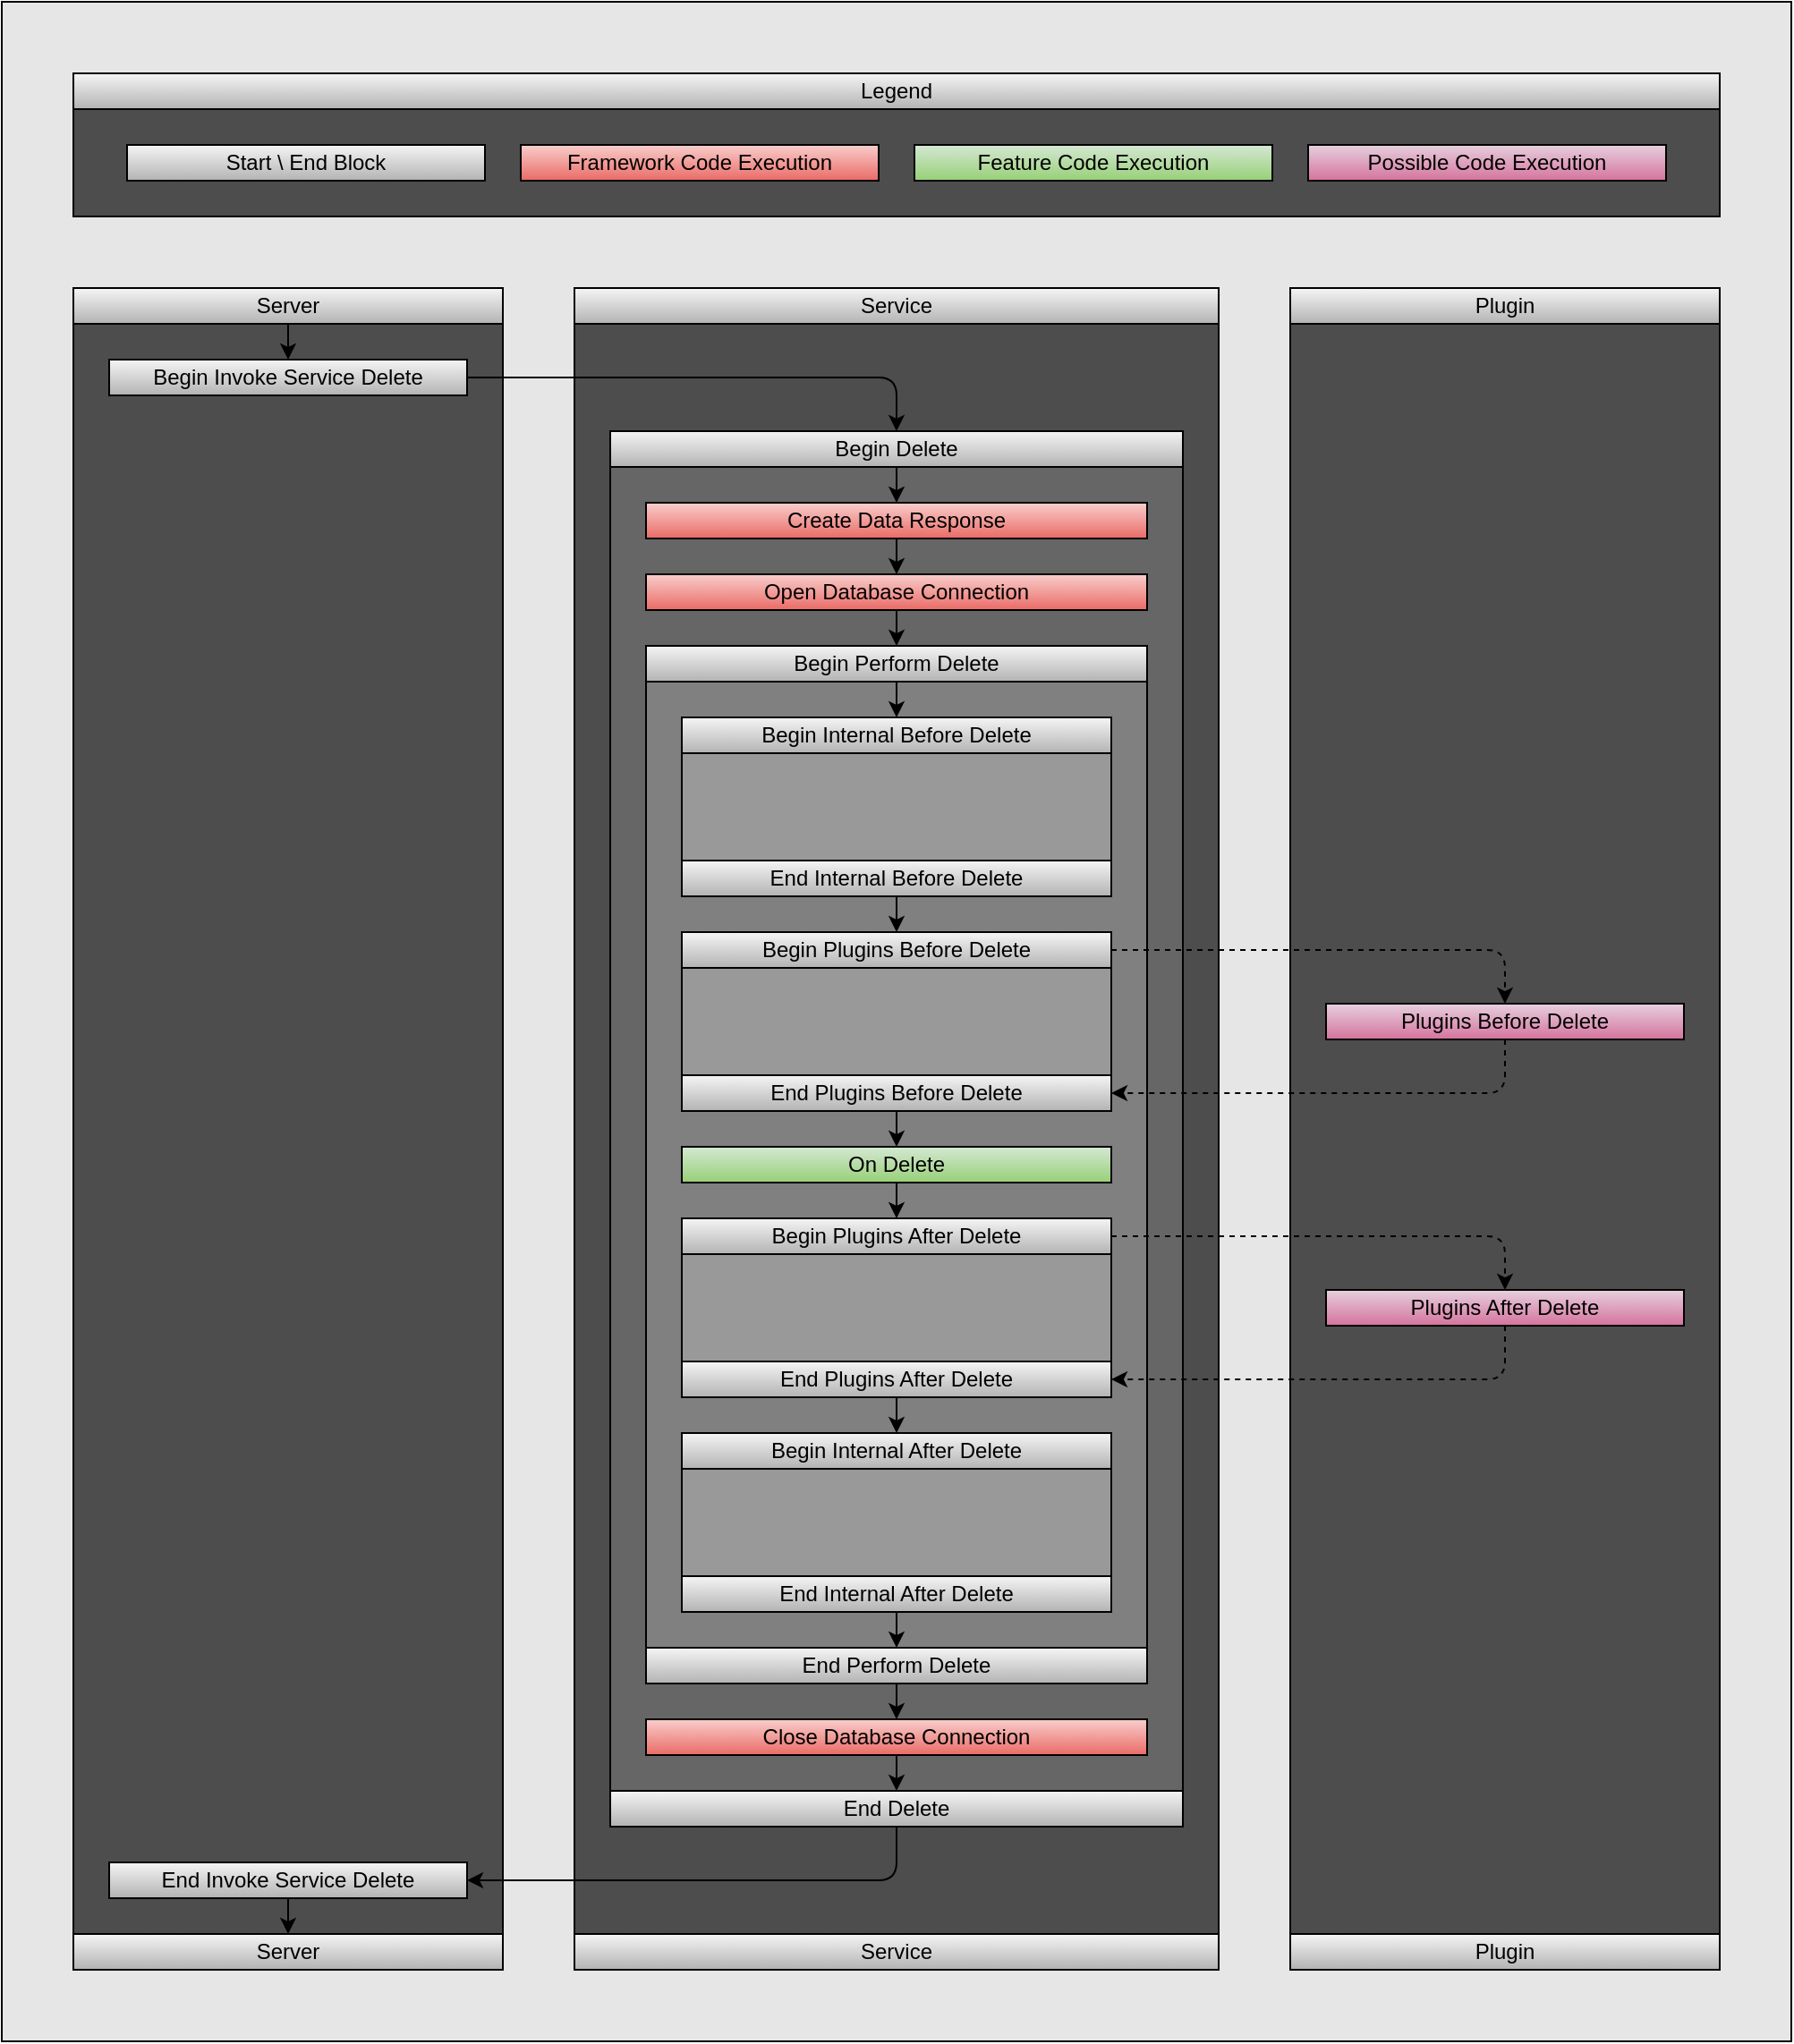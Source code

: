 <mxfile version="14.1.8" type="device"><diagram id="HNWjLrBCq9rm28dzeZr4" name="Delete"><mxGraphModel dx="2506" dy="494" grid="1" gridSize="10" guides="1" tooltips="1" connect="1" arrows="1" fold="1" page="1" pageScale="1" pageWidth="1654" pageHeight="2336" math="0" shadow="0"><root><mxCell id="0"/><mxCell id="1" parent="0"/><mxCell id="PxVj5bFwA-IYhnRBWTfU-13" value="" style="rounded=0;whiteSpace=wrap;html=1;fillColor=#E6E6E6;" parent="1" vertex="1"><mxGeometry x="-1327" y="598" width="1000" height="1140" as="geometry"/></mxCell><mxCell id="VHX8AWkkbje-xltNlNDn-1" value="" style="rounded=0;whiteSpace=wrap;html=1;fillColor=#4D4D4D;" parent="1" vertex="1"><mxGeometry x="-1287" y="778" width="240" height="900" as="geometry"/></mxCell><mxCell id="PxVj5bFwA-IYhnRBWTfU-9" value="" style="rounded=0;whiteSpace=wrap;html=1;fillColor=none;" parent="1" vertex="1"><mxGeometry x="-1007" y="818" width="360" height="820" as="geometry"/></mxCell><mxCell id="GY0qepNHjs3G2sfKEnmD-33" value="Plugin" style="rounded=0;whiteSpace=wrap;html=1;fillColor=#f5f5f5;gradientColor=#b3b3b3;" parent="1" vertex="1"><mxGeometry x="-607" y="1678" width="240" height="20" as="geometry"/></mxCell><mxCell id="GY0qepNHjs3G2sfKEnmD-31" value="" style="rounded=0;whiteSpace=wrap;html=1;fillColor=none;" parent="1" vertex="1"><mxGeometry x="-607" y="818" width="240" height="820" as="geometry"/></mxCell><mxCell id="GY0qepNHjs3G2sfKEnmD-28" value="" style="rounded=0;whiteSpace=wrap;html=1;fillColor=#4D4D4D;" parent="1" vertex="1"><mxGeometry x="-1007" y="778" width="360" height="900" as="geometry"/></mxCell><mxCell id="PxVj5bFwA-IYhnRBWTfU-8" value="Service" style="rounded=0;whiteSpace=wrap;html=1;fillColor=#f5f5f5;gradientColor=#b3b3b3;" parent="1" vertex="1"><mxGeometry x="-1007" y="758" width="360" height="20" as="geometry"/></mxCell><mxCell id="PxVj5bFwA-IYhnRBWTfU-10" value="Service" style="rounded=0;whiteSpace=wrap;html=1;fillColor=#f5f5f5;gradientColor=#b3b3b3;" parent="1" vertex="1"><mxGeometry x="-1007" y="1678" width="360" height="20" as="geometry"/></mxCell><mxCell id="PxVj5bFwA-IYhnRBWTfU-11" value="Plugin" style="rounded=0;whiteSpace=wrap;html=1;fillColor=#f5f5f5;gradientColor=#b3b3b3;" parent="1" vertex="1"><mxGeometry x="-607" y="758" width="240" height="20" as="geometry"/></mxCell><mxCell id="PxVj5bFwA-IYhnRBWTfU-12" value="" style="rounded=0;whiteSpace=wrap;html=1;fillColor=#4D4D4D;" parent="1" vertex="1"><mxGeometry x="-607" y="778" width="240" height="900" as="geometry"/></mxCell><mxCell id="PxVj5bFwA-IYhnRBWTfU-1" value="" style="rounded=0;whiteSpace=wrap;html=1;fillColor=#4D4D4D;" parent="1" vertex="1"><mxGeometry x="-1287" y="658" width="920" height="60" as="geometry"/></mxCell><mxCell id="PxVj5bFwA-IYhnRBWTfU-2" value="Legend" style="rounded=0;whiteSpace=wrap;html=1;fillColor=#f5f5f5;gradientColor=#b3b3b3;" parent="1" vertex="1"><mxGeometry x="-1287" y="638" width="920" height="20" as="geometry"/></mxCell><mxCell id="PxVj5bFwA-IYhnRBWTfU-3" value="Start \ End Block" style="rounded=0;whiteSpace=wrap;html=1;fillColor=#f5f5f5;gradientColor=#b3b3b3;" parent="1" vertex="1"><mxGeometry x="-1257" y="678" width="200" height="20" as="geometry"/></mxCell><mxCell id="PxVj5bFwA-IYhnRBWTfU-4" value="Framework Code Execution" style="rounded=0;whiteSpace=wrap;html=1;fillColor=#f8cecc;gradientColor=#ea6b66;" parent="1" vertex="1"><mxGeometry x="-1037" y="678" width="200" height="20" as="geometry"/></mxCell><mxCell id="PxVj5bFwA-IYhnRBWTfU-5" value="Feature Code Execution" style="rounded=0;whiteSpace=wrap;html=1;fillColor=#d5e8d4;gradientColor=#97d077;" parent="1" vertex="1"><mxGeometry x="-817" y="678" width="200" height="20" as="geometry"/></mxCell><mxCell id="PxVj5bFwA-IYhnRBWTfU-6" value="Possible Code Execution" style="rounded=0;whiteSpace=wrap;html=1;fillColor=#e6d0de;gradientColor=#d5739d;" parent="1" vertex="1"><mxGeometry x="-597" y="678" width="200" height="20" as="geometry"/></mxCell><mxCell id="GY0qepNHjs3G2sfKEnmD-22" value="" style="rounded=0;whiteSpace=wrap;html=1;fillColor=#666666;" parent="1" vertex="1"><mxGeometry x="-987" y="858" width="320" height="740" as="geometry"/></mxCell><mxCell id="GY0qepNHjs3G2sfKEnmD-23" value="Begin Delete" style="rounded=0;whiteSpace=wrap;html=1;fillColor=#f5f5f5;gradientColor=#b3b3b3;" parent="1" vertex="1"><mxGeometry x="-987" y="838" width="320" height="20" as="geometry"/></mxCell><mxCell id="GY0qepNHjs3G2sfKEnmD-24" value="End Delete" style="rounded=0;whiteSpace=wrap;html=1;fillColor=#f5f5f5;gradientColor=#b3b3b3;" parent="1" vertex="1"><mxGeometry x="-987" y="1598" width="320" height="20" as="geometry"/></mxCell><mxCell id="GY0qepNHjs3G2sfKEnmD-19" value="" style="rounded=0;whiteSpace=wrap;html=1;fillColor=#808080;" parent="1" vertex="1"><mxGeometry x="-967" y="978" width="280" height="540" as="geometry"/></mxCell><mxCell id="GY0qepNHjs3G2sfKEnmD-20" value="Begin Perform Delete" style="rounded=0;whiteSpace=wrap;html=1;fillColor=#f5f5f5;gradientColor=#b3b3b3;" parent="1" vertex="1"><mxGeometry x="-967" y="958" width="280" height="20" as="geometry"/></mxCell><mxCell id="GY0qepNHjs3G2sfKEnmD-21" value="End Perform Delete" style="rounded=0;whiteSpace=wrap;html=1;fillColor=#f5f5f5;gradientColor=#b3b3b3;" parent="1" vertex="1"><mxGeometry x="-967" y="1518" width="280" height="20" as="geometry"/></mxCell><mxCell id="GY0qepNHjs3G2sfKEnmD-25" value="Open Database Connection" style="rounded=0;whiteSpace=wrap;html=1;fillColor=#f8cecc;gradientColor=#ea6b66;" parent="1" vertex="1"><mxGeometry x="-967" y="918" width="280" height="20" as="geometry"/></mxCell><mxCell id="GY0qepNHjs3G2sfKEnmD-26" value="Close Database Connection" style="rounded=0;whiteSpace=wrap;html=1;fillColor=#f8cecc;gradientColor=#ea6b66;" parent="1" vertex="1"><mxGeometry x="-967" y="1558" width="280" height="20" as="geometry"/></mxCell><mxCell id="GY0qepNHjs3G2sfKEnmD-27" value="Create Data Response" style="rounded=0;whiteSpace=wrap;html=1;fillColor=#f8cecc;gradientColor=#ea6b66;" parent="1" vertex="1"><mxGeometry x="-967" y="878" width="280" height="20" as="geometry"/></mxCell><mxCell id="GY0qepNHjs3G2sfKEnmD-44" value="" style="endArrow=classic;html=1;exitX=0.5;exitY=1;exitDx=0;exitDy=0;entryX=0.5;entryY=0;entryDx=0;entryDy=0;" parent="1" source="GY0qepNHjs3G2sfKEnmD-23" target="GY0qepNHjs3G2sfKEnmD-27" edge="1"><mxGeometry width="50" height="50" relative="1" as="geometry"><mxPoint x="623" y="1618" as="sourcePoint"/><mxPoint x="673" y="1568" as="targetPoint"/></mxGeometry></mxCell><mxCell id="GY0qepNHjs3G2sfKEnmD-45" value="" style="endArrow=classic;html=1;exitX=0.5;exitY=1;exitDx=0;exitDy=0;entryX=0.5;entryY=0;entryDx=0;entryDy=0;" parent="1" source="GY0qepNHjs3G2sfKEnmD-27" target="GY0qepNHjs3G2sfKEnmD-25" edge="1"><mxGeometry width="50" height="50" relative="1" as="geometry"><mxPoint x="623" y="1618" as="sourcePoint"/><mxPoint x="673" y="1568" as="targetPoint"/></mxGeometry></mxCell><mxCell id="GY0qepNHjs3G2sfKEnmD-46" value="" style="endArrow=classic;html=1;exitX=0.5;exitY=1;exitDx=0;exitDy=0;entryX=0.5;entryY=0;entryDx=0;entryDy=0;" parent="1" source="GY0qepNHjs3G2sfKEnmD-25" target="GY0qepNHjs3G2sfKEnmD-20" edge="1"><mxGeometry width="50" height="50" relative="1" as="geometry"><mxPoint x="623" y="1618" as="sourcePoint"/><mxPoint x="673" y="1568" as="targetPoint"/></mxGeometry></mxCell><mxCell id="GY0qepNHjs3G2sfKEnmD-59" value="" style="endArrow=classic;html=1;exitX=0.5;exitY=1;exitDx=0;exitDy=0;entryX=0.5;entryY=0;entryDx=0;entryDy=0;" parent="1" source="GY0qepNHjs3G2sfKEnmD-21" target="GY0qepNHjs3G2sfKEnmD-26" edge="1"><mxGeometry width="50" height="50" relative="1" as="geometry"><mxPoint x="813" y="2118" as="sourcePoint"/><mxPoint x="863" y="2068" as="targetPoint"/></mxGeometry></mxCell><mxCell id="GY0qepNHjs3G2sfKEnmD-60" value="" style="endArrow=classic;html=1;exitX=0.5;exitY=1;exitDx=0;exitDy=0;entryX=0.5;entryY=0;entryDx=0;entryDy=0;" parent="1" source="GY0qepNHjs3G2sfKEnmD-26" target="GY0qepNHjs3G2sfKEnmD-24" edge="1"><mxGeometry width="50" height="50" relative="1" as="geometry"><mxPoint x="813" y="2118" as="sourcePoint"/><mxPoint x="863" y="2068" as="targetPoint"/></mxGeometry></mxCell><mxCell id="GY0qepNHjs3G2sfKEnmD-1" value="Plugins Before Delete" style="rounded=0;whiteSpace=wrap;html=1;fillColor=#e6d0de;gradientColor=#d5739d;" parent="1" vertex="1"><mxGeometry x="-587" y="1158" width="200" height="20" as="geometry"/></mxCell><mxCell id="GY0qepNHjs3G2sfKEnmD-2" value="Plugins After Delete" style="rounded=0;whiteSpace=wrap;html=1;fillColor=#e6d0de;gradientColor=#d5739d;" parent="1" vertex="1"><mxGeometry x="-587" y="1318" width="200" height="20" as="geometry"/></mxCell><mxCell id="GY0qepNHjs3G2sfKEnmD-3" value="Begin Plugins Before Delete" style="rounded=0;whiteSpace=wrap;html=1;fillColor=#f5f5f5;gradientColor=#b3b3b3;" parent="1" vertex="1"><mxGeometry x="-947" y="1118" width="240" height="20" as="geometry"/></mxCell><mxCell id="GY0qepNHjs3G2sfKEnmD-4" value="End Plugins Before Delete" style="rounded=0;whiteSpace=wrap;html=1;fillColor=#f5f5f5;gradientColor=#b3b3b3;" parent="1" vertex="1"><mxGeometry x="-947" y="1198" width="240" height="20" as="geometry"/></mxCell><mxCell id="GY0qepNHjs3G2sfKEnmD-5" value="" style="rounded=0;whiteSpace=wrap;html=1;fillColor=#999999;" parent="1" vertex="1"><mxGeometry x="-947" y="1138" width="240" height="60" as="geometry"/></mxCell><mxCell id="GY0qepNHjs3G2sfKEnmD-6" value="Begin Plugins After Delete" style="rounded=0;whiteSpace=wrap;html=1;fillColor=#f5f5f5;gradientColor=#b3b3b3;" parent="1" vertex="1"><mxGeometry x="-947" y="1278" width="240" height="20" as="geometry"/></mxCell><mxCell id="GY0qepNHjs3G2sfKEnmD-7" value="End Plugins After Delete" style="rounded=0;whiteSpace=wrap;html=1;fillColor=#f5f5f5;gradientColor=#b3b3b3;" parent="1" vertex="1"><mxGeometry x="-947" y="1358" width="240" height="20" as="geometry"/></mxCell><mxCell id="GY0qepNHjs3G2sfKEnmD-8" value="" style="rounded=0;whiteSpace=wrap;html=1;fillColor=#999999;" parent="1" vertex="1"><mxGeometry x="-947" y="1298" width="240" height="60" as="geometry"/></mxCell><mxCell id="GY0qepNHjs3G2sfKEnmD-9" value="On Delete" style="rounded=0;whiteSpace=wrap;html=1;fillColor=#d5e8d4;gradientColor=#97d077;" parent="1" vertex="1"><mxGeometry x="-947" y="1238" width="240" height="20" as="geometry"/></mxCell><mxCell id="GY0qepNHjs3G2sfKEnmD-10" value="Begin Internal Before Delete" style="rounded=0;whiteSpace=wrap;html=1;fillColor=#f5f5f5;gradientColor=#b3b3b3;" parent="1" vertex="1"><mxGeometry x="-947" y="998" width="240" height="20" as="geometry"/></mxCell><mxCell id="GY0qepNHjs3G2sfKEnmD-11" value="End Internal Before Delete" style="rounded=0;whiteSpace=wrap;html=1;fillColor=#f5f5f5;gradientColor=#b3b3b3;" parent="1" vertex="1"><mxGeometry x="-947" y="1078" width="240" height="20" as="geometry"/></mxCell><mxCell id="GY0qepNHjs3G2sfKEnmD-12" value="" style="rounded=0;whiteSpace=wrap;html=1;fillColor=#999999;" parent="1" vertex="1"><mxGeometry x="-947" y="1018" width="240" height="60" as="geometry"/></mxCell><mxCell id="GY0qepNHjs3G2sfKEnmD-13" value="Begin Internal After Delete" style="rounded=0;whiteSpace=wrap;html=1;fillColor=#f5f5f5;gradientColor=#b3b3b3;" parent="1" vertex="1"><mxGeometry x="-947" y="1398" width="240" height="20" as="geometry"/></mxCell><mxCell id="GY0qepNHjs3G2sfKEnmD-14" value="End Internal After Delete" style="rounded=0;whiteSpace=wrap;html=1;fillColor=#f5f5f5;gradientColor=#b3b3b3;" parent="1" vertex="1"><mxGeometry x="-947" y="1478" width="240" height="20" as="geometry"/></mxCell><mxCell id="GY0qepNHjs3G2sfKEnmD-15" value="" style="rounded=0;whiteSpace=wrap;html=1;fillColor=#999999;" parent="1" vertex="1"><mxGeometry x="-947" y="1418" width="240" height="60" as="geometry"/></mxCell><mxCell id="GY0qepNHjs3G2sfKEnmD-47" value="" style="endArrow=classic;html=1;exitX=0.5;exitY=1;exitDx=0;exitDy=0;entryX=0.5;entryY=0;entryDx=0;entryDy=0;" parent="1" source="GY0qepNHjs3G2sfKEnmD-20" target="GY0qepNHjs3G2sfKEnmD-10" edge="1"><mxGeometry width="50" height="50" relative="1" as="geometry"><mxPoint x="813" y="1718" as="sourcePoint"/><mxPoint x="863" y="1668" as="targetPoint"/></mxGeometry></mxCell><mxCell id="GY0qepNHjs3G2sfKEnmD-49" value="" style="endArrow=classic;html=1;exitX=0.5;exitY=1;exitDx=0;exitDy=0;entryX=0.5;entryY=0;entryDx=0;entryDy=0;" parent="1" source="GY0qepNHjs3G2sfKEnmD-11" target="GY0qepNHjs3G2sfKEnmD-3" edge="1"><mxGeometry width="50" height="50" relative="1" as="geometry"><mxPoint x="813" y="1718" as="sourcePoint"/><mxPoint x="863" y="1668" as="targetPoint"/></mxGeometry></mxCell><mxCell id="GY0qepNHjs3G2sfKEnmD-50" value="" style="endArrow=classic;html=1;exitX=1;exitY=0.5;exitDx=0;exitDy=0;entryX=0.5;entryY=0;entryDx=0;entryDy=0;dashed=1;" parent="1" source="GY0qepNHjs3G2sfKEnmD-3" target="GY0qepNHjs3G2sfKEnmD-1" edge="1"><mxGeometry width="50" height="50" relative="1" as="geometry"><mxPoint x="813" y="1718" as="sourcePoint"/><mxPoint x="863" y="1668" as="targetPoint"/><Array as="points"><mxPoint x="-487" y="1128"/></Array></mxGeometry></mxCell><mxCell id="GY0qepNHjs3G2sfKEnmD-51" value="" style="endArrow=classic;html=1;dashed=1;exitX=0.5;exitY=1;exitDx=0;exitDy=0;entryX=1;entryY=0.5;entryDx=0;entryDy=0;" parent="1" source="GY0qepNHjs3G2sfKEnmD-1" target="GY0qepNHjs3G2sfKEnmD-4" edge="1"><mxGeometry width="50" height="50" relative="1" as="geometry"><mxPoint x="813" y="1918" as="sourcePoint"/><mxPoint x="863" y="1868" as="targetPoint"/><Array as="points"><mxPoint x="-487" y="1208"/></Array></mxGeometry></mxCell><mxCell id="GY0qepNHjs3G2sfKEnmD-52" value="" style="endArrow=classic;html=1;exitX=0.5;exitY=1;exitDx=0;exitDy=0;entryX=0.5;entryY=0;entryDx=0;entryDy=0;" parent="1" source="GY0qepNHjs3G2sfKEnmD-4" target="GY0qepNHjs3G2sfKEnmD-9" edge="1"><mxGeometry width="50" height="50" relative="1" as="geometry"><mxPoint x="813" y="1918" as="sourcePoint"/><mxPoint x="863" y="1868" as="targetPoint"/></mxGeometry></mxCell><mxCell id="GY0qepNHjs3G2sfKEnmD-53" value="" style="endArrow=classic;html=1;exitX=0.5;exitY=1;exitDx=0;exitDy=0;entryX=0.5;entryY=0;entryDx=0;entryDy=0;" parent="1" source="GY0qepNHjs3G2sfKEnmD-9" target="GY0qepNHjs3G2sfKEnmD-6" edge="1"><mxGeometry width="50" height="50" relative="1" as="geometry"><mxPoint x="813" y="1918" as="sourcePoint"/><mxPoint x="863" y="1868" as="targetPoint"/></mxGeometry></mxCell><mxCell id="GY0qepNHjs3G2sfKEnmD-54" value="" style="endArrow=classic;html=1;exitX=1;exitY=0.5;exitDx=0;exitDy=0;entryX=0.5;entryY=0;entryDx=0;entryDy=0;dashed=1;" parent="1" source="GY0qepNHjs3G2sfKEnmD-6" target="GY0qepNHjs3G2sfKEnmD-2" edge="1"><mxGeometry width="50" height="50" relative="1" as="geometry"><mxPoint x="813" y="1918" as="sourcePoint"/><mxPoint x="863" y="1868" as="targetPoint"/><Array as="points"><mxPoint x="-487" y="1288"/></Array></mxGeometry></mxCell><mxCell id="GY0qepNHjs3G2sfKEnmD-55" value="" style="endArrow=classic;html=1;exitX=0.5;exitY=1;exitDx=0;exitDy=0;entryX=1;entryY=0.5;entryDx=0;entryDy=0;dashed=1;" parent="1" source="GY0qepNHjs3G2sfKEnmD-2" target="GY0qepNHjs3G2sfKEnmD-7" edge="1"><mxGeometry width="50" height="50" relative="1" as="geometry"><mxPoint x="813" y="1918" as="sourcePoint"/><mxPoint x="863" y="1868" as="targetPoint"/><Array as="points"><mxPoint x="-487" y="1368"/></Array></mxGeometry></mxCell><mxCell id="GY0qepNHjs3G2sfKEnmD-56" value="" style="endArrow=classic;html=1;exitX=0.5;exitY=1;exitDx=0;exitDy=0;entryX=0.5;entryY=0;entryDx=0;entryDy=0;" parent="1" source="GY0qepNHjs3G2sfKEnmD-7" target="GY0qepNHjs3G2sfKEnmD-13" edge="1"><mxGeometry width="50" height="50" relative="1" as="geometry"><mxPoint x="813" y="2018" as="sourcePoint"/><mxPoint x="863" y="1968" as="targetPoint"/></mxGeometry></mxCell><mxCell id="GY0qepNHjs3G2sfKEnmD-58" value="" style="endArrow=classic;html=1;exitX=0.5;exitY=1;exitDx=0;exitDy=0;entryX=0.5;entryY=0;entryDx=0;entryDy=0;" parent="1" source="GY0qepNHjs3G2sfKEnmD-14" target="GY0qepNHjs3G2sfKEnmD-21" edge="1"><mxGeometry width="50" height="50" relative="1" as="geometry"><mxPoint x="813" y="2018" as="sourcePoint"/><mxPoint x="863" y="1968" as="targetPoint"/></mxGeometry></mxCell><mxCell id="VHX8AWkkbje-xltNlNDn-2" value="Server" style="rounded=0;whiteSpace=wrap;html=1;fillColor=#f5f5f5;gradientColor=#b3b3b3;" parent="1" vertex="1"><mxGeometry x="-1287" y="758" width="240" height="20" as="geometry"/></mxCell><mxCell id="VHX8AWkkbje-xltNlNDn-3" value="Server" style="rounded=0;whiteSpace=wrap;html=1;fillColor=#f5f5f5;gradientColor=#b3b3b3;" parent="1" vertex="1"><mxGeometry x="-1287" y="1678" width="240" height="20" as="geometry"/></mxCell><mxCell id="VHX8AWkkbje-xltNlNDn-4" value="Begin Invoke Service Delete" style="rounded=0;whiteSpace=wrap;html=1;fillColor=#f5f5f5;gradientColor=#b3b3b3;" parent="1" vertex="1"><mxGeometry x="-1267" y="798" width="200" height="20" as="geometry"/></mxCell><mxCell id="VHX8AWkkbje-xltNlNDn-5" value="End Invoke Service Delete" style="rounded=0;whiteSpace=wrap;html=1;fillColor=#f5f5f5;gradientColor=#b3b3b3;" parent="1" vertex="1"><mxGeometry x="-1267" y="1638" width="200" height="20" as="geometry"/></mxCell><mxCell id="VHX8AWkkbje-xltNlNDn-6" value="" style="endArrow=classic;html=1;exitX=0.5;exitY=0;exitDx=0;exitDy=0;entryX=0.5;entryY=0;entryDx=0;entryDy=0;" parent="1" source="VHX8AWkkbje-xltNlNDn-1" target="VHX8AWkkbje-xltNlNDn-4" edge="1"><mxGeometry width="50" height="50" relative="1" as="geometry"><mxPoint x="-1067" y="848" as="sourcePoint"/><mxPoint x="-1017" y="798" as="targetPoint"/></mxGeometry></mxCell><mxCell id="VHX8AWkkbje-xltNlNDn-7" value="" style="endArrow=classic;html=1;exitX=0.5;exitY=1;exitDx=0;exitDy=0;entryX=0.5;entryY=0;entryDx=0;entryDy=0;" parent="1" source="VHX8AWkkbje-xltNlNDn-5" target="VHX8AWkkbje-xltNlNDn-3" edge="1"><mxGeometry width="50" height="50" relative="1" as="geometry"><mxPoint x="-1037" y="1868" as="sourcePoint"/><mxPoint x="-1017" y="1698" as="targetPoint"/></mxGeometry></mxCell><mxCell id="VHX8AWkkbje-xltNlNDn-8" value="" style="endArrow=classic;html=1;exitX=0.5;exitY=1;exitDx=0;exitDy=0;entryX=1;entryY=0.5;entryDx=0;entryDy=0;" parent="1" source="GY0qepNHjs3G2sfKEnmD-24" target="VHX8AWkkbje-xltNlNDn-5" edge="1"><mxGeometry width="50" height="50" relative="1" as="geometry"><mxPoint x="-1067" y="1648" as="sourcePoint"/><mxPoint x="-1017" y="1598" as="targetPoint"/><Array as="points"><mxPoint x="-827" y="1648"/></Array></mxGeometry></mxCell><mxCell id="VHX8AWkkbje-xltNlNDn-9" value="" style="endArrow=classic;html=1;entryX=0.5;entryY=0;entryDx=0;entryDy=0;exitX=1;exitY=0.5;exitDx=0;exitDy=0;" parent="1" source="VHX8AWkkbje-xltNlNDn-4" target="GY0qepNHjs3G2sfKEnmD-23" edge="1"><mxGeometry width="50" height="50" relative="1" as="geometry"><mxPoint x="-1067" y="848" as="sourcePoint"/><mxPoint x="-1017" y="798" as="targetPoint"/><Array as="points"><mxPoint x="-827" y="808"/></Array></mxGeometry></mxCell></root></mxGraphModel></diagram></mxfile>
